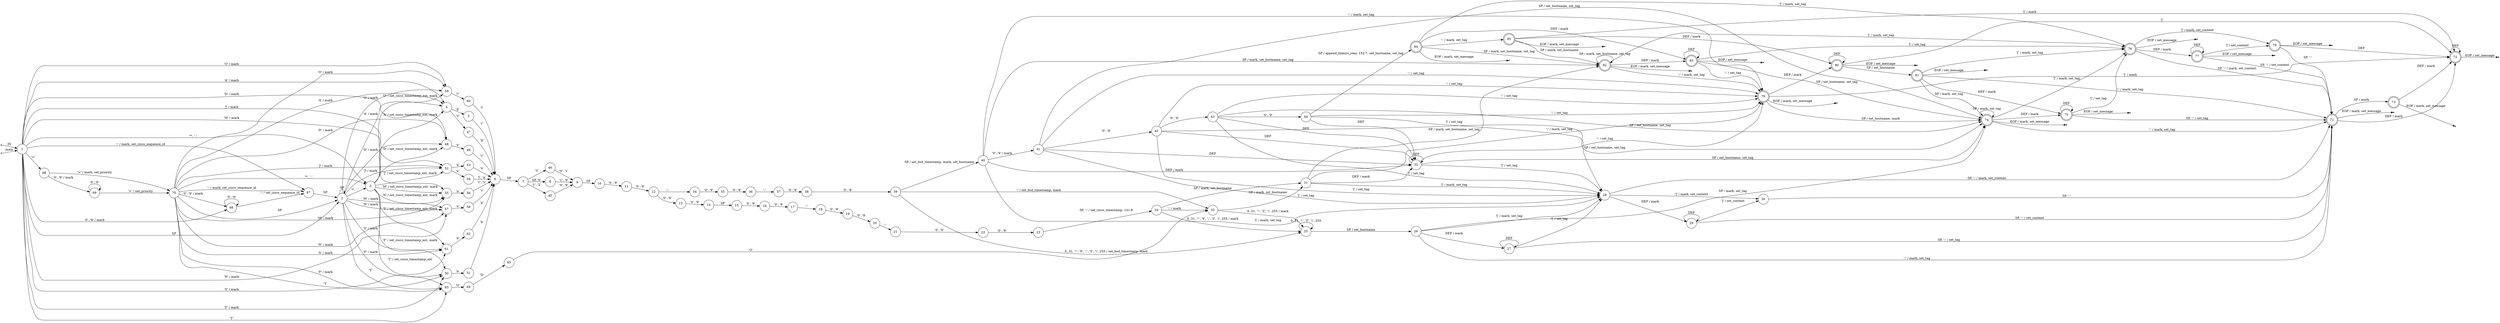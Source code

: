 digraph legacysyslog {
	rankdir=LR;
	node [ shape = point ];
	ENTRY;
	en_1;
	eof_71;
	eof_72;
	eof_73;
	eof_74;
	eof_75;
	eof_76;
	eof_77;
	eof_78;
	eof_79;
	eof_80;
	eof_81;
	eof_82;
	eof_83;
	eof_84;
	eof_85;
	node [ shape = circle, height = 0.2 ];
	node [ fixedsize = true, height = 0.65, shape = doublecircle ];
	71;
	72;
	73;
	74;
	75;
	76;
	77;
	78;
	79;
	80;
	81;
	82;
	83;
	84;
	85;
	node [ shape = circle ];
	1 -> 2 [ label = "SP" ];
	1 -> 3 [ label = "'*', '.'" ];
	1 -> 66 [ label = "'0'..'9' / mark" ];
	1 -> 67 [ label = "':' / mark, set_cisco_sequence_id" ];
	1 -> 68 [ label = "'<'" ];
	1 -> 4 [ label = "'A' / mark" ];
	1 -> 48 [ label = "'D' / mark" ];
	1 -> 50 [ label = "'F' / mark" ];
	1 -> 52 [ label = "'J' / mark" ];
	1 -> 55 [ label = "'M' / mark" ];
	1 -> 57 [ label = "'N' / mark" ];
	1 -> 59 [ label = "'O' / mark" ];
	1 -> 61 [ label = "'S' / mark" ];
	1 -> 63 [ label = "'T'" ];
	2 -> 2 [ label = "SP" ];
	2 -> 3 [ label = "'*', '.'" ];
	2 -> 4 [ label = "'A' / mark" ];
	2 -> 48 [ label = "'D' / mark" ];
	2 -> 50 [ label = "'F' / mark" ];
	2 -> 52 [ label = "'J' / mark" ];
	2 -> 55 [ label = "'M' / mark" ];
	2 -> 57 [ label = "'N' / mark" ];
	2 -> 59 [ label = "'O' / mark" ];
	2 -> 61 [ label = "'S' / mark" ];
	2 -> 63 [ label = "'T'" ];
	3 -> 4 [ label = "'A' / set_cisco_timestamp_ext, mark" ];
	3 -> 48 [ label = "'D' / set_cisco_timestamp_ext, mark" ];
	3 -> 50 [ label = "'F' / set_cisco_timestamp_ext, mark" ];
	3 -> 52 [ label = "'J' / set_cisco_timestamp_ext, mark" ];
	3 -> 55 [ label = "'M' / set_cisco_timestamp_ext, mark" ];
	3 -> 57 [ label = "'N' / set_cisco_timestamp_ext, mark" ];
	3 -> 59 [ label = "'O' / set_cisco_timestamp_ext, mark" ];
	3 -> 61 [ label = "'S' / set_cisco_timestamp_ext, mark" ];
	3 -> 63 [ label = "'T' / set_cisco_timestamp_ext" ];
	4 -> 5 [ label = "'p'" ];
	4 -> 47 [ label = "'u'" ];
	5 -> 6 [ label = "'r'" ];
	6 -> 7 [ label = "SP" ];
	7 -> 8 [ label = "SP, '0'" ];
	7 -> 45 [ label = "'1'..'2'" ];
	7 -> 46 [ label = "'3'" ];
	8 -> 9 [ label = "'1'..'9'" ];
	9 -> 10 [ label = "SP" ];
	10 -> 11 [ label = "'0'..'9'" ];
	11 -> 12 [ label = "'0'..'9'" ];
	12 -> 13 [ label = "'0'..'9'" ];
	12 -> 34 [ label = "':'" ];
	13 -> 14 [ label = "'0'..'9'" ];
	14 -> 15 [ label = "SP" ];
	15 -> 16 [ label = "'0'..'9'" ];
	16 -> 17 [ label = "'0'..'9'" ];
	17 -> 18 [ label = "':'" ];
	18 -> 19 [ label = "'0'..'9'" ];
	19 -> 20 [ label = "'0'..'9'" ];
	20 -> 21 [ label = "':'" ];
	21 -> 22 [ label = "'0'..'9'" ];
	22 -> 23 [ label = "'0'..'9'" ];
	23 -> 24 [ label = "SP, ':' / set_cisco_timestamp, 141:8" ];
	24 -> 25 [ label = "0..31, '!'..'9', ';'..'Z', '\\'..255 / mark" ];
	24 -> 31 [ label = "SP / mark, set_hostname" ];
	24 -> 33 [ label = "':' / mark" ];
	25 -> 25 [ label = "0..31, '!'..'Z', '\\'..255" ];
	25 -> 26 [ label = "SP / set_hostname" ];
	26 -> 74 [ label = "SP / mark, set_tag" ];
	26 -> 71 [ label = "':' / mark, set_tag" ];
	26 -> 28 [ label = "'[' / mark, set_tag" ];
	26 -> 27 [ label = "DEF / mark" ];
	27 -> 71 [ label = "SP, ':' / set_tag" ];
	27 -> 28 [ label = "'[' / set_tag" ];
	27 -> 27 [ label = "DEF" ];
	28 -> 71 [ label = "SP, ':' / mark, set_content" ];
	28 -> 30 [ label = "']' / mark, set_content" ];
	28 -> 29 [ label = "DEF / mark" ];
	29 -> 71 [ label = "SP, ':' / set_content" ];
	29 -> 30 [ label = "']' / set_content" ];
	29 -> 29 [ label = "DEF" ];
	30 -> 71 [ label = "SP, ':'" ];
	31 -> 82 [ label = "SP / mark, set_hostname, set_tag" ];
	31 -> 79 [ label = "':' / mark, set_tag" ];
	31 -> 28 [ label = "'[' / mark, set_tag" ];
	31 -> 32 [ label = "DEF / mark" ];
	32 -> 74 [ label = "SP / set_hostname, set_tag" ];
	32 -> 79 [ label = "':' / set_tag" ];
	32 -> 28 [ label = "'[' / set_tag" ];
	32 -> 32 [ label = "DEF" ];
	33 -> 25 [ label = "0..31, '!'..'Z', '\\'..255 / mark" ];
	33 -> 31 [ label = "SP / mark, set_hostname" ];
	34 -> 35 [ label = "'0'..'9'" ];
	35 -> 36 [ label = "'0'..'9'" ];
	36 -> 37 [ label = "':'" ];
	37 -> 38 [ label = "'0'..'9'" ];
	38 -> 39 [ label = "'0'..'9'" ];
	39 -> 25 [ label = "0..31, '!'..'9', ';'..'Z', '\\'..255 / set_bsd_timestamp, mark" ];
	39 -> 40 [ label = "SP / set_bsd_timestamp, mark, set_hostname" ];
	39 -> 33 [ label = "':' / set_bsd_timestamp, mark" ];
	40 -> 82 [ label = "SP / mark, set_hostname, set_tag" ];
	40 -> 41 [ label = "'0'..'9' / mark" ];
	40 -> 79 [ label = "':' / mark, set_tag" ];
	40 -> 28 [ label = "'[' / mark, set_tag" ];
	40 -> 32 [ label = "DEF / mark" ];
	41 -> 74 [ label = "SP / set_hostname, set_tag" ];
	41 -> 42 [ label = "'0'..'9'" ];
	41 -> 79 [ label = "':' / set_tag" ];
	41 -> 28 [ label = "'[' / set_tag" ];
	41 -> 32 [ label = "DEF" ];
	42 -> 74 [ label = "SP / set_hostname, set_tag" ];
	42 -> 43 [ label = "'0'..'9'" ];
	42 -> 79 [ label = "':' / set_tag" ];
	42 -> 28 [ label = "'[' / set_tag" ];
	42 -> 32 [ label = "DEF" ];
	43 -> 74 [ label = "SP / set_hostname, set_tag" ];
	43 -> 44 [ label = "'0'..'9'" ];
	43 -> 79 [ label = "':' / set_tag" ];
	43 -> 28 [ label = "'[' / set_tag" ];
	43 -> 32 [ label = "DEF" ];
	44 -> 84 [ label = "SP / append_linksys_year, 152:7, set_hostname, set_tag" ];
	44 -> 79 [ label = "':' / set_tag" ];
	44 -> 28 [ label = "'[' / set_tag" ];
	44 -> 32 [ label = "DEF" ];
	45 -> 9 [ label = "'0'..'9'" ];
	46 -> 9 [ label = "'0'..'1'" ];
	47 -> 6 [ label = "'g'" ];
	48 -> 49 [ label = "'e'" ];
	49 -> 6 [ label = "'c'" ];
	50 -> 51 [ label = "'e'" ];
	51 -> 6 [ label = "'b'" ];
	52 -> 53 [ label = "'a'" ];
	52 -> 54 [ label = "'u'" ];
	53 -> 6 [ label = "'n'" ];
	54 -> 6 [ label = "'l', 'n'" ];
	55 -> 56 [ label = "'a'" ];
	56 -> 6 [ label = "'r', 'y'" ];
	57 -> 58 [ label = "'o'" ];
	58 -> 6 [ label = "'v'" ];
	59 -> 60 [ label = "'c'" ];
	60 -> 6 [ label = "'t'" ];
	61 -> 62 [ label = "'e'" ];
	62 -> 6 [ label = "'p'" ];
	63 -> 64 [ label = "'O'" ];
	64 -> 65 [ label = "'D'" ];
	65 -> 33 [ label = "'O'" ];
	66 -> 66 [ label = "'0'..'9'" ];
	66 -> 67 [ label = "':' / set_cisco_sequence_id" ];
	67 -> 2 [ label = "SP" ];
	68 -> 69 [ label = "'0'..'9' / mark" ];
	68 -> 70 [ label = "'>' / mark, set_priority" ];
	69 -> 69 [ label = "'0'..'9'" ];
	69 -> 70 [ label = "'>' / set_priority" ];
	70 -> 2 [ label = "SP" ];
	70 -> 3 [ label = "'*', '.'" ];
	70 -> 66 [ label = "'0'..'9' / mark" ];
	70 -> 67 [ label = "':' / mark, set_cisco_sequence_id" ];
	70 -> 4 [ label = "'A' / mark" ];
	70 -> 48 [ label = "'D' / mark" ];
	70 -> 50 [ label = "'F' / mark" ];
	70 -> 52 [ label = "'J' / mark" ];
	70 -> 55 [ label = "'M' / mark" ];
	70 -> 57 [ label = "'N' / mark" ];
	70 -> 59 [ label = "'O' / mark" ];
	70 -> 61 [ label = "'S' / mark" ];
	70 -> 63 [ label = "'T'" ];
	71 -> 73 [ label = "SP / mark" ];
	71 -> 72 [ label = "DEF / mark" ];
	72 -> 72 [ label = "DEF" ];
	73 -> 72 [ label = "DEF / mark" ];
	74 -> 74 [ label = "SP / mark, set_tag" ];
	74 -> 71 [ label = "':' / mark, set_tag" ];
	74 -> 76 [ label = "'[' / mark, set_tag" ];
	74 -> 75 [ label = "DEF / mark" ];
	75 -> 71 [ label = "SP, ':' / set_tag" ];
	75 -> 76 [ label = "'[' / set_tag" ];
	75 -> 75 [ label = "DEF" ];
	76 -> 71 [ label = "SP, ':' / mark, set_content" ];
	76 -> 78 [ label = "']' / mark, set_content" ];
	76 -> 77 [ label = "DEF / mark" ];
	77 -> 71 [ label = "SP, ':' / set_content" ];
	77 -> 78 [ label = "']' / set_content" ];
	77 -> 77 [ label = "DEF" ];
	78 -> 71 [ label = "SP, ':'" ];
	78 -> 72 [ label = "DEF" ];
	79 -> 74 [ label = "SP / set_hostname, mark" ];
	79 -> 72 [ label = "'[' / mark" ];
	79 -> 80 [ label = "DEF / mark" ];
	80 -> 81 [ label = "SP / set_hostname" ];
	80 -> 72 [ label = "'['" ];
	80 -> 80 [ label = "DEF" ];
	81 -> 74 [ label = "SP / mark, set_tag" ];
	81 -> 71 [ label = "':' / mark, set_tag" ];
	81 -> 76 [ label = "'[' / mark, set_tag" ];
	81 -> 75 [ label = "DEF / mark" ];
	82 -> 82 [ label = "SP / mark, set_hostname, set_tag" ];
	82 -> 79 [ label = "':' / mark, set_tag" ];
	82 -> 76 [ label = "'[' / mark, set_tag" ];
	82 -> 83 [ label = "DEF / mark" ];
	83 -> 74 [ label = "SP / set_hostname, set_tag" ];
	83 -> 79 [ label = "':' / set_tag" ];
	83 -> 76 [ label = "'[' / set_tag" ];
	83 -> 83 [ label = "DEF" ];
	84 -> 82 [ label = "SP / mark, set_hostname, set_tag" ];
	84 -> 85 [ label = "':' / mark, set_tag" ];
	84 -> 76 [ label = "'[' / mark, set_tag" ];
	84 -> 83 [ label = "DEF / mark" ];
	85 -> 82 [ label = "SP / mark, set_hostname" ];
	85 -> 72 [ label = "'[' / mark" ];
	85 -> 80 [ label = "DEF / mark" ];
	ENTRY -> 1 [ label = "IN" ];
	en_1 -> 1 [ label = "main" ];
	71 -> eof_71 [ label = "EOF / mark, set_message" ];
	72 -> eof_72 [ label = "EOF / set_message" ];
	73 -> eof_73 [ label = "EOF / mark, set_message" ];
	74 -> eof_74 [ label = "EOF / mark, set_message" ];
	75 -> eof_75 [ label = "EOF / set_message" ];
	76 -> eof_76 [ label = "EOF / set_message" ];
	77 -> eof_77 [ label = "EOF / set_message" ];
	78 -> eof_78 [ label = "EOF / set_message" ];
	79 -> eof_79 [ label = "EOF / mark, set_message" ];
	80 -> eof_80 [ label = "EOF / set_message" ];
	81 -> eof_81 [ label = "EOF / set_message" ];
	82 -> eof_82 [ label = "EOF / mark, set_message" ];
	83 -> eof_83 [ label = "EOF / set_message" ];
	84 -> eof_84 [ label = "EOF / mark, set_message" ];
	85 -> eof_85 [ label = "EOF / mark, set_message" ];
}
